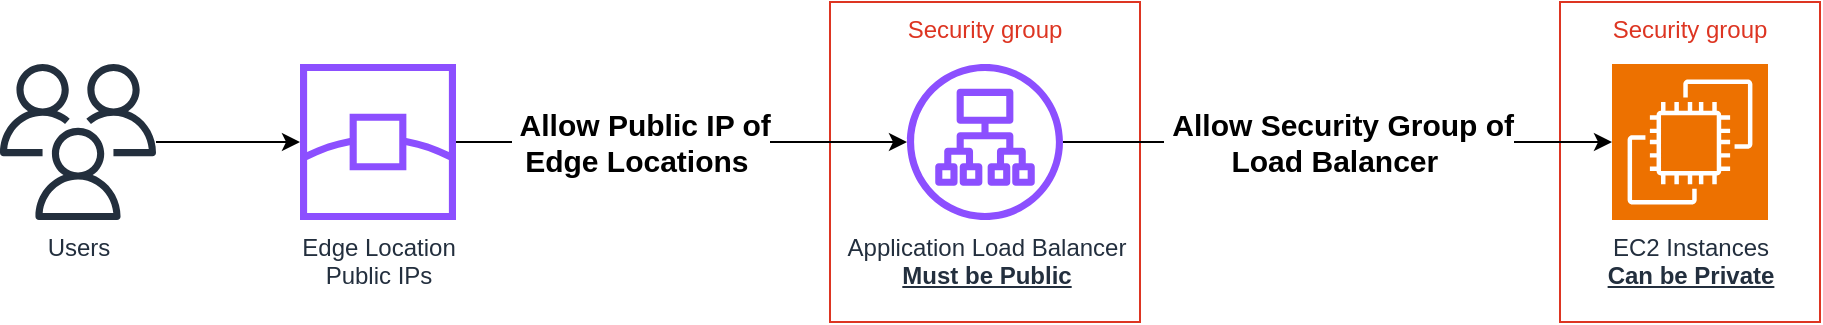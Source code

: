 <mxfile version="26.0.4">
  <diagram name="Page-1" id="BzequJGz_ovEUT9kBAj5">
    <mxGraphModel dx="1173" dy="1261" grid="1" gridSize="10" guides="1" tooltips="1" connect="1" arrows="1" fold="1" page="1" pageScale="1" pageWidth="850" pageHeight="1100" math="0" shadow="0">
      <root>
        <mxCell id="0" />
        <mxCell id="1" parent="0" />
        <mxCell id="rKFEqSod50OgrqmUxDPf-9" value="Security group" style="fillColor=none;strokeColor=#DD3522;verticalAlign=top;fontStyle=0;fontColor=#DD3522;whiteSpace=wrap;html=1;" vertex="1" parent="1">
          <mxGeometry x="425" y="460" width="155" height="160" as="geometry" />
        </mxCell>
        <mxCell id="rKFEqSod50OgrqmUxDPf-6" value="Security group" style="fillColor=none;strokeColor=#DD3522;verticalAlign=top;fontStyle=0;fontColor=#DD3522;whiteSpace=wrap;html=1;" vertex="1" parent="1">
          <mxGeometry x="790" y="460" width="130" height="160" as="geometry" />
        </mxCell>
        <mxCell id="rKFEqSod50OgrqmUxDPf-1" style="edgeStyle=orthogonalEdgeStyle;rounded=0;orthogonalLoop=1;jettySize=auto;html=1;" edge="1" parent="1" source="rKFEqSod50OgrqmUxDPf-2" target="rKFEqSod50OgrqmUxDPf-4">
          <mxGeometry relative="1" as="geometry" />
        </mxCell>
        <mxCell id="rKFEqSod50OgrqmUxDPf-2" value="Users" style="sketch=0;outlineConnect=0;fontColor=#232F3E;gradientColor=none;fillColor=#232F3D;strokeColor=none;dashed=0;verticalLabelPosition=bottom;verticalAlign=top;align=center;html=1;fontSize=12;fontStyle=0;aspect=fixed;pointerEvents=1;shape=mxgraph.aws4.users;" vertex="1" parent="1">
          <mxGeometry x="10" y="491" width="78" height="78" as="geometry" />
        </mxCell>
        <mxCell id="rKFEqSod50OgrqmUxDPf-13" style="edgeStyle=orthogonalEdgeStyle;rounded=0;orthogonalLoop=1;jettySize=auto;html=1;" edge="1" parent="1" source="rKFEqSod50OgrqmUxDPf-4" target="rKFEqSod50OgrqmUxDPf-8">
          <mxGeometry relative="1" as="geometry" />
        </mxCell>
        <mxCell id="rKFEqSod50OgrqmUxDPf-14" value="&lt;span style=&quot;font-size: 15px; font-weight: 700;&quot;&gt;&amp;nbsp;Allow Public IP of&lt;/span&gt;&lt;div&gt;&lt;span style=&quot;font-size: 15px; font-weight: 700;&quot;&gt;Edge Locations&amp;nbsp;&lt;/span&gt;&lt;/div&gt;" style="edgeLabel;html=1;align=center;verticalAlign=middle;resizable=0;points=[];" vertex="1" connectable="0" parent="rKFEqSod50OgrqmUxDPf-13">
          <mxGeometry x="-0.323" y="2" relative="1" as="geometry">
            <mxPoint x="15" y="2" as="offset" />
          </mxGeometry>
        </mxCell>
        <mxCell id="rKFEqSod50OgrqmUxDPf-4" value="Edge Location&lt;div&gt;Public IPs&lt;/div&gt;" style="sketch=0;outlineConnect=0;fontColor=#232F3E;gradientColor=none;fillColor=#8C4FFF;strokeColor=none;dashed=0;verticalLabelPosition=bottom;verticalAlign=top;align=center;html=1;fontSize=12;fontStyle=0;aspect=fixed;pointerEvents=1;shape=mxgraph.aws4.edge_location;" vertex="1" parent="1">
          <mxGeometry x="160" y="491" width="78" height="78" as="geometry" />
        </mxCell>
        <mxCell id="rKFEqSod50OgrqmUxDPf-5" value="EC2 Instances&lt;div&gt;&lt;b&gt;&lt;u&gt;Can be Private&lt;/u&gt;&lt;/b&gt;&lt;/div&gt;" style="sketch=0;points=[[0,0,0],[0.25,0,0],[0.5,0,0],[0.75,0,0],[1,0,0],[0,1,0],[0.25,1,0],[0.5,1,0],[0.75,1,0],[1,1,0],[0,0.25,0],[0,0.5,0],[0,0.75,0],[1,0.25,0],[1,0.5,0],[1,0.75,0]];outlineConnect=0;fontColor=#232F3E;fillColor=#ED7100;strokeColor=#ffffff;dashed=0;verticalLabelPosition=bottom;verticalAlign=top;align=center;html=1;fontSize=12;fontStyle=0;aspect=fixed;shape=mxgraph.aws4.resourceIcon;resIcon=mxgraph.aws4.ec2;" vertex="1" parent="1">
          <mxGeometry x="816" y="491" width="78" height="78" as="geometry" />
        </mxCell>
        <mxCell id="rKFEqSod50OgrqmUxDPf-12" value="&lt;span style=&quot;font-size: 15px; font-weight: 700;&quot;&gt;&amp;nbsp;Allow Security Group of&lt;/span&gt;&lt;div&gt;&lt;span style=&quot;font-size: 15px; font-weight: 700;&quot;&gt;Load Balancer&amp;nbsp;&lt;/span&gt;&lt;/div&gt;" style="edgeStyle=orthogonalEdgeStyle;rounded=0;orthogonalLoop=1;jettySize=auto;html=1;" edge="1" parent="1" source="rKFEqSod50OgrqmUxDPf-8" target="rKFEqSod50OgrqmUxDPf-5">
          <mxGeometry x="-0.003" relative="1" as="geometry">
            <mxPoint as="offset" />
          </mxGeometry>
        </mxCell>
        <mxCell id="rKFEqSod50OgrqmUxDPf-8" value="Application Load Balancer&lt;div&gt;&lt;b&gt;&lt;u&gt;Must be Public&lt;/u&gt;&lt;/b&gt;&lt;/div&gt;" style="sketch=0;outlineConnect=0;fontColor=#232F3E;gradientColor=none;fillColor=#8C4FFF;strokeColor=none;dashed=0;verticalLabelPosition=bottom;verticalAlign=top;align=center;html=1;fontSize=12;fontStyle=0;aspect=fixed;pointerEvents=1;shape=mxgraph.aws4.application_load_balancer;" vertex="1" parent="1">
          <mxGeometry x="463.5" y="491" width="78" height="78" as="geometry" />
        </mxCell>
      </root>
    </mxGraphModel>
  </diagram>
</mxfile>
